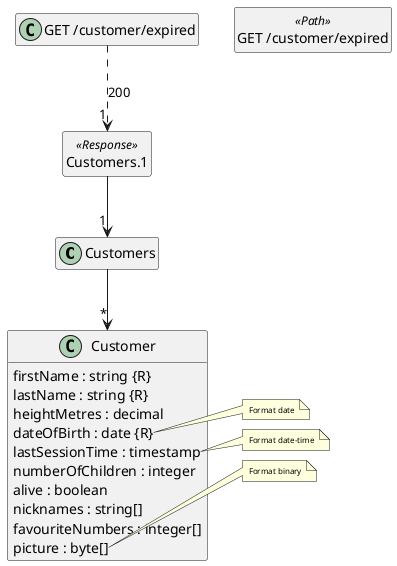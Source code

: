 @startuml
hide <<Path>> circle
hide <<Response>> circle
hide <<Parameter>> circle
hide empty methods
hide empty fields
set namespaceSeparator none

class "Customers" as Customers {
}

class "Customer" as Customer {
  {field} firstName : string {R}
  {field} lastName : string {R}
  {field} heightMetres : decimal
  {field} dateOfBirth : date {R}
  {field} lastSessionTime : timestamp
  {field} numberOfChildren : integer
  {field} alive : boolean
  {field} nicknames : string[]
  {field} favouriteNumbers : integer[]
  {field} picture : byte[]
}
note right of Customer::"dateOfBirth"
	<size:8>Format date</size>
end note
note right of Customer::"lastSessionTime"
	<size:8>Format date-time</size>
end note
note right of Customer::"picture"
	<size:8>Format binary</size>
end note

class "Customers.1" as Customers.1 <<Response>> {
}

class "GET /customer/expired" as GET_/customer/expired <<Path>> {
}

"Customers" --> "*" "Customer"

"Customers.1" --> "1" "Customers"

"GET /customer/expired" ..> "1" "Customers.1"  :  "200"

@enduml